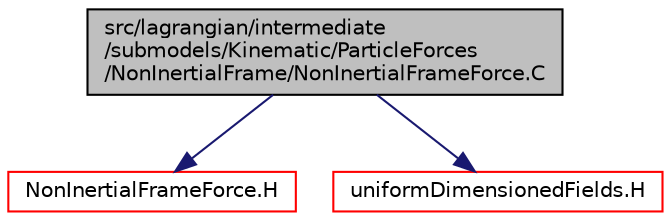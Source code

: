 digraph "src/lagrangian/intermediate/submodels/Kinematic/ParticleForces/NonInertialFrame/NonInertialFrameForce.C"
{
  bgcolor="transparent";
  edge [fontname="Helvetica",fontsize="10",labelfontname="Helvetica",labelfontsize="10"];
  node [fontname="Helvetica",fontsize="10",shape=record];
  Node1 [label="src/lagrangian/intermediate\l/submodels/Kinematic/ParticleForces\l/NonInertialFrame/NonInertialFrameForce.C",height=0.2,width=0.4,color="black", fillcolor="grey75", style="filled", fontcolor="black"];
  Node1 -> Node2 [color="midnightblue",fontsize="10",style="solid",fontname="Helvetica"];
  Node2 [label="NonInertialFrameForce.H",height=0.2,width=0.4,color="red",URL="$a06824.html"];
  Node1 -> Node3 [color="midnightblue",fontsize="10",style="solid",fontname="Helvetica"];
  Node3 [label="uniformDimensionedFields.H",height=0.2,width=0.4,color="red",URL="$a08269.html"];
}

